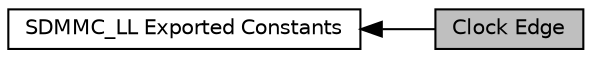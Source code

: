 digraph "Clock Edge"
{
  edge [fontname="Helvetica",fontsize="10",labelfontname="Helvetica",labelfontsize="10"];
  node [fontname="Helvetica",fontsize="10",shape=record];
  rankdir=LR;
  Node0 [label="Clock Edge",height=0.2,width=0.4,color="black", fillcolor="grey75", style="filled", fontcolor="black"];
  Node1 [label="SDMMC_LL Exported Constants",height=0.2,width=0.4,color="black", fillcolor="white", style="filled",URL="$group___s_d_m_m_c___l_l___exported___constants.html"];
  Node1->Node0 [shape=plaintext, dir="back", style="solid"];
}
